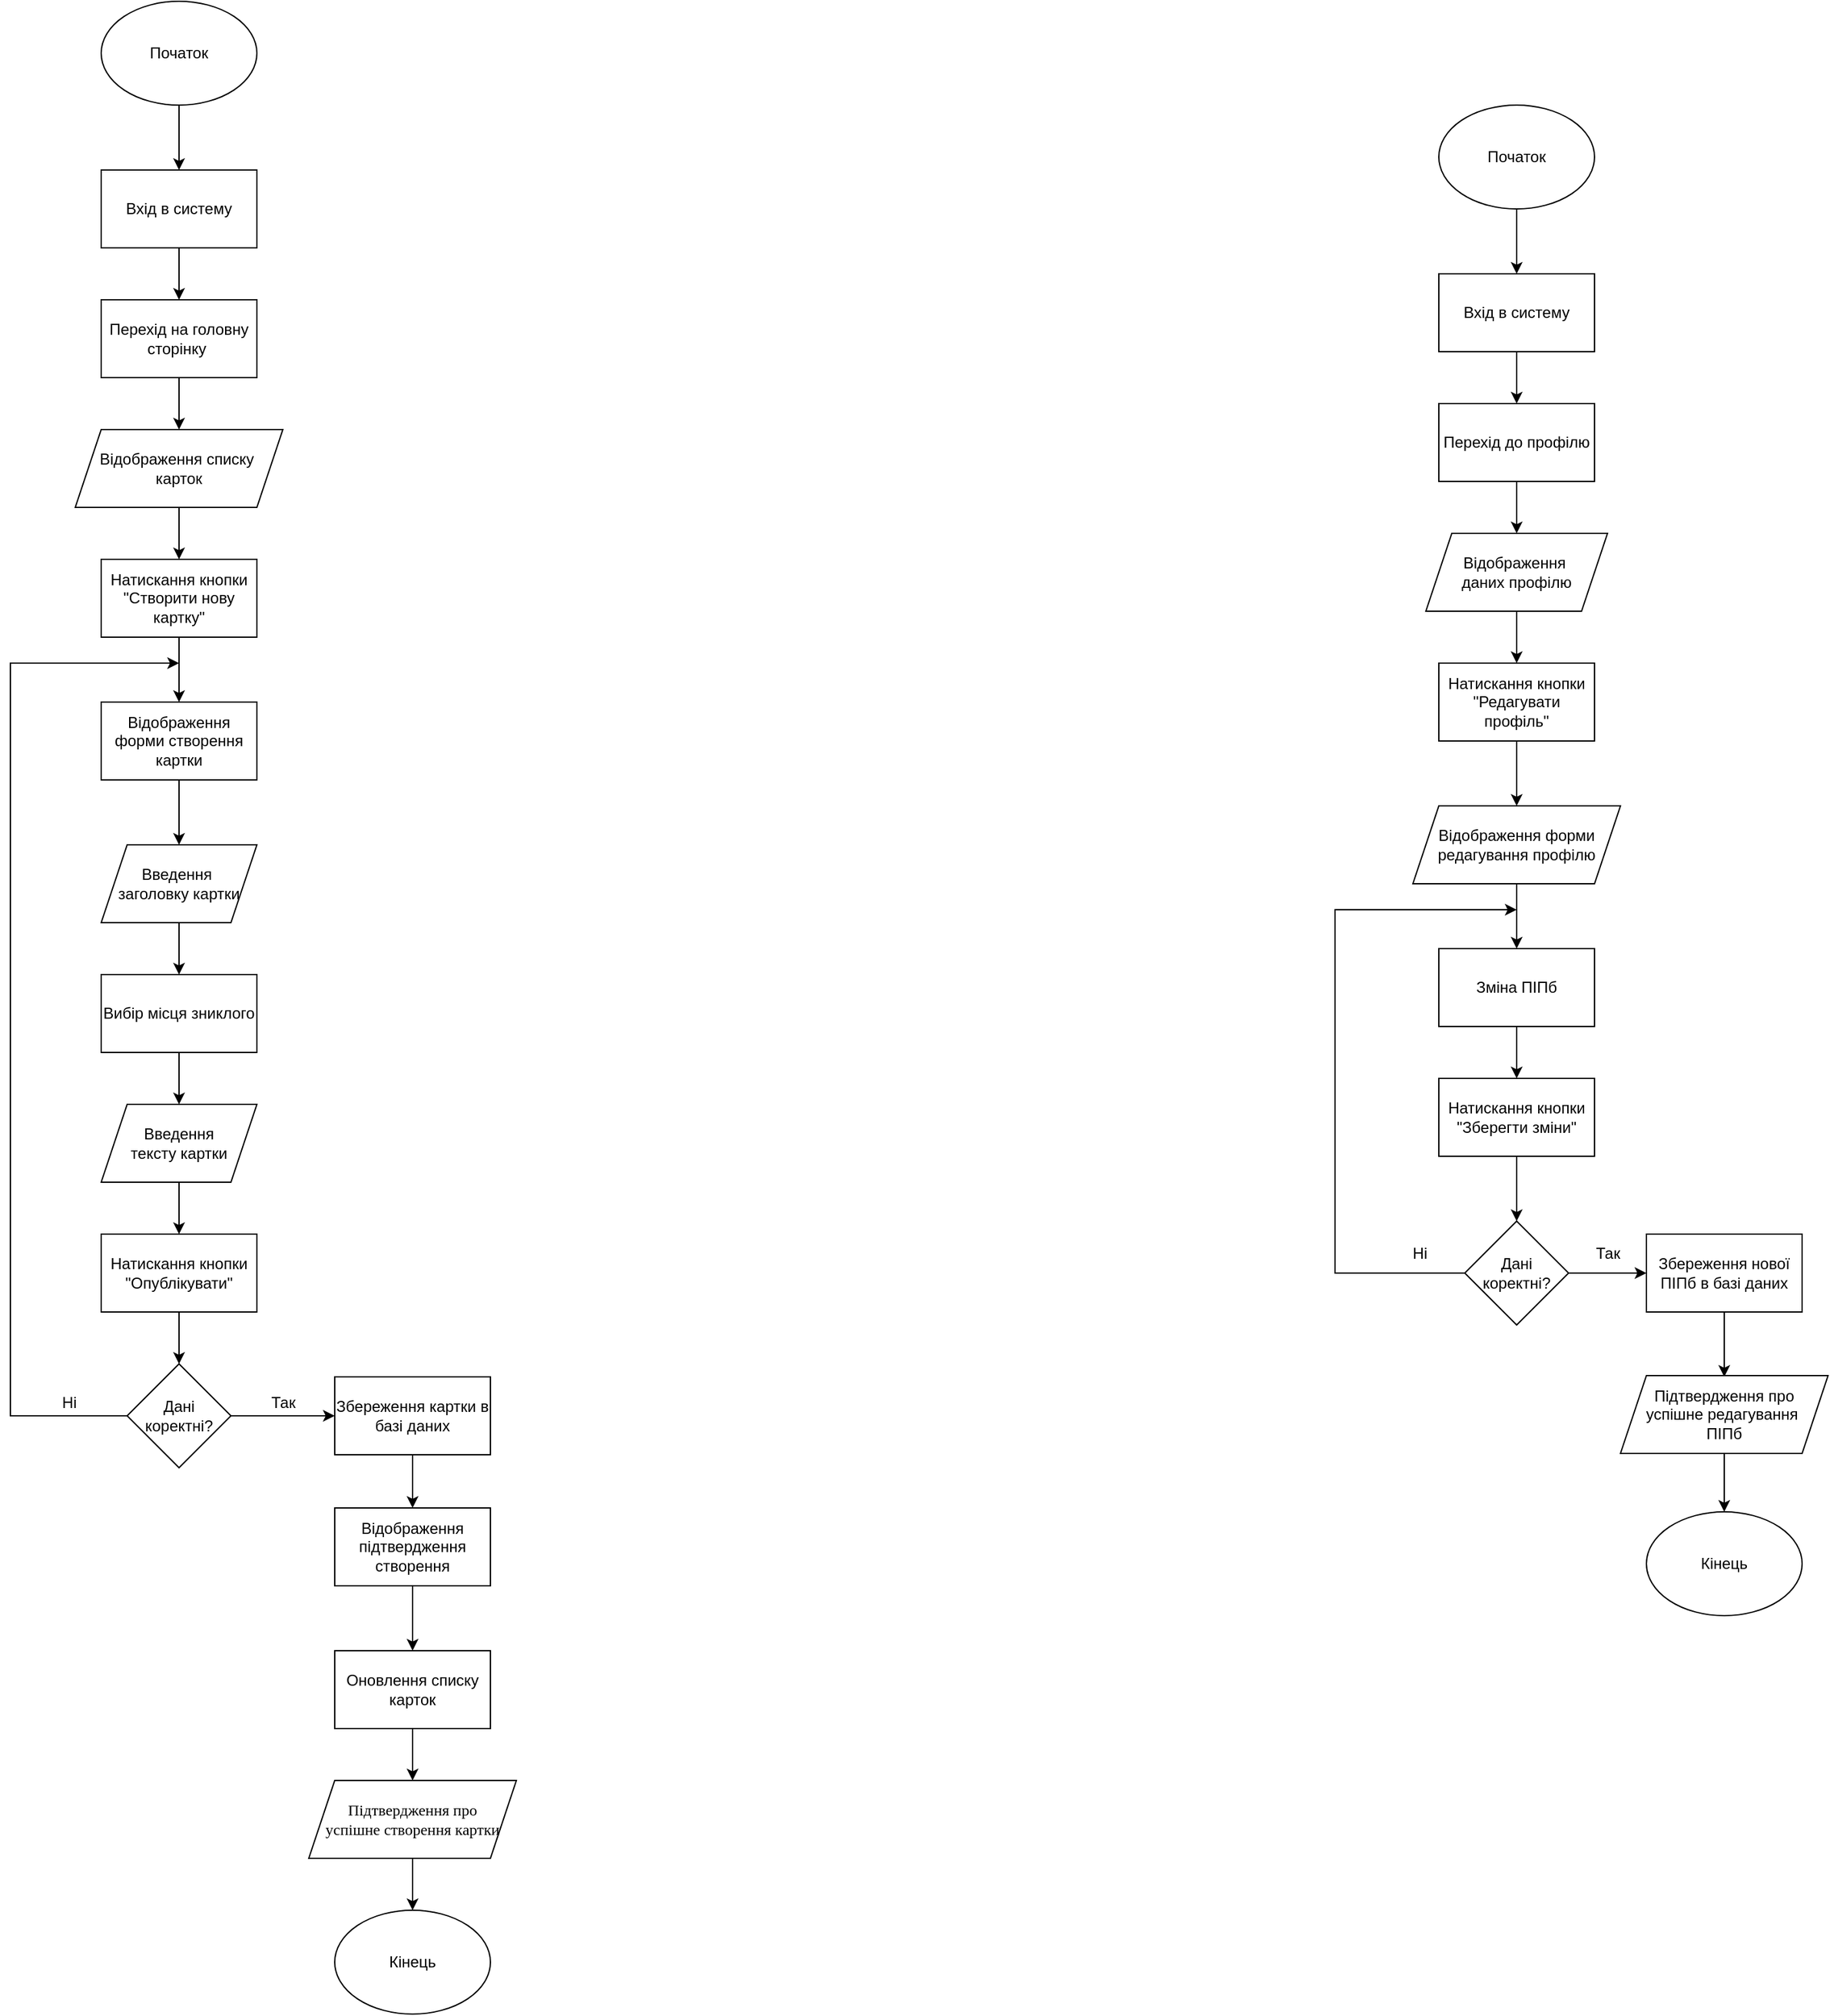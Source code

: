 <mxfile version="24.6.1" type="device">
  <diagram name="Сторінка-1" id="VfSigHIlXigz5TY4K7iH">
    <mxGraphModel dx="2933" dy="1449" grid="0" gridSize="10" guides="1" tooltips="1" connect="1" arrows="1" fold="1" page="0" pageScale="1" pageWidth="827" pageHeight="1169" background="none" math="0" shadow="0">
      <root>
        <mxCell id="0" />
        <mxCell id="1" parent="0" />
        <mxCell id="U90lkcQAft6ZCRrswfQR-62" value="" style="edgeStyle=orthogonalEdgeStyle;rounded=0;orthogonalLoop=1;jettySize=auto;html=1;" parent="1" source="U90lkcQAft6ZCRrswfQR-60" target="U90lkcQAft6ZCRrswfQR-61" edge="1">
          <mxGeometry relative="1" as="geometry" />
        </mxCell>
        <mxCell id="U90lkcQAft6ZCRrswfQR-60" value="Початок" style="ellipse;whiteSpace=wrap;html=1;" parent="1" vertex="1">
          <mxGeometry x="46" y="40" width="120" height="80" as="geometry" />
        </mxCell>
        <mxCell id="U90lkcQAft6ZCRrswfQR-64" value="" style="edgeStyle=orthogonalEdgeStyle;rounded=0;orthogonalLoop=1;jettySize=auto;html=1;" parent="1" source="U90lkcQAft6ZCRrswfQR-61" target="U90lkcQAft6ZCRrswfQR-63" edge="1">
          <mxGeometry relative="1" as="geometry" />
        </mxCell>
        <mxCell id="U90lkcQAft6ZCRrswfQR-61" value="Вхід в систему" style="whiteSpace=wrap;html=1;" parent="1" vertex="1">
          <mxGeometry x="46" y="170" width="120" height="60" as="geometry" />
        </mxCell>
        <mxCell id="U90lkcQAft6ZCRrswfQR-66" value="" style="edgeStyle=orthogonalEdgeStyle;rounded=0;orthogonalLoop=1;jettySize=auto;html=1;" parent="1" source="U90lkcQAft6ZCRrswfQR-63" target="U90lkcQAft6ZCRrswfQR-65" edge="1">
          <mxGeometry relative="1" as="geometry" />
        </mxCell>
        <mxCell id="U90lkcQAft6ZCRrswfQR-63" value="Перехід на головну сторінку&amp;nbsp;" style="whiteSpace=wrap;html=1;" parent="1" vertex="1">
          <mxGeometry x="46" y="270" width="120" height="60" as="geometry" />
        </mxCell>
        <mxCell id="U90lkcQAft6ZCRrswfQR-68" value="" style="edgeStyle=orthogonalEdgeStyle;rounded=0;orthogonalLoop=1;jettySize=auto;html=1;" parent="1" source="U90lkcQAft6ZCRrswfQR-65" target="U90lkcQAft6ZCRrswfQR-67" edge="1">
          <mxGeometry relative="1" as="geometry" />
        </mxCell>
        <mxCell id="U90lkcQAft6ZCRrswfQR-65" value="Відображення списку&amp;nbsp;&lt;div&gt;карток&lt;/div&gt;" style="shape=parallelogram;perimeter=parallelogramPerimeter;whiteSpace=wrap;html=1;fixedSize=1;" parent="1" vertex="1">
          <mxGeometry x="26" y="370" width="160" height="60" as="geometry" />
        </mxCell>
        <mxCell id="U90lkcQAft6ZCRrswfQR-70" value="" style="edgeStyle=orthogonalEdgeStyle;rounded=0;orthogonalLoop=1;jettySize=auto;html=1;" parent="1" source="U90lkcQAft6ZCRrswfQR-67" target="U90lkcQAft6ZCRrswfQR-69" edge="1">
          <mxGeometry relative="1" as="geometry" />
        </mxCell>
        <mxCell id="U90lkcQAft6ZCRrswfQR-67" value="Натискання кнопки &quot;Створити нову картку&quot;" style="whiteSpace=wrap;html=1;align=center;" parent="1" vertex="1">
          <mxGeometry x="46" y="470" width="120" height="60" as="geometry" />
        </mxCell>
        <mxCell id="U90lkcQAft6ZCRrswfQR-72" value="" style="edgeStyle=orthogonalEdgeStyle;rounded=0;orthogonalLoop=1;jettySize=auto;html=1;" parent="1" source="U90lkcQAft6ZCRrswfQR-69" target="U90lkcQAft6ZCRrswfQR-71" edge="1">
          <mxGeometry relative="1" as="geometry" />
        </mxCell>
        <mxCell id="U90lkcQAft6ZCRrswfQR-69" value="Відображення форми створення картки" style="whiteSpace=wrap;html=1;" parent="1" vertex="1">
          <mxGeometry x="46" y="580" width="120" height="60" as="geometry" />
        </mxCell>
        <mxCell id="U90lkcQAft6ZCRrswfQR-74" value="" style="edgeStyle=orthogonalEdgeStyle;rounded=0;orthogonalLoop=1;jettySize=auto;html=1;" parent="1" source="U90lkcQAft6ZCRrswfQR-71" target="U90lkcQAft6ZCRrswfQR-73" edge="1">
          <mxGeometry relative="1" as="geometry" />
        </mxCell>
        <mxCell id="U90lkcQAft6ZCRrswfQR-71" value="Введення&amp;nbsp;&lt;div&gt;заголовку картки&lt;/div&gt;" style="shape=parallelogram;perimeter=parallelogramPerimeter;whiteSpace=wrap;html=1;fixedSize=1;" parent="1" vertex="1">
          <mxGeometry x="46" y="690" width="120" height="60" as="geometry" />
        </mxCell>
        <mxCell id="U90lkcQAft6ZCRrswfQR-76" value="" style="edgeStyle=orthogonalEdgeStyle;rounded=0;orthogonalLoop=1;jettySize=auto;html=1;" parent="1" source="U90lkcQAft6ZCRrswfQR-73" target="U90lkcQAft6ZCRrswfQR-75" edge="1">
          <mxGeometry relative="1" as="geometry" />
        </mxCell>
        <mxCell id="U90lkcQAft6ZCRrswfQR-73" value="Вибір місця зниклого" style="whiteSpace=wrap;html=1;" parent="1" vertex="1">
          <mxGeometry x="46" y="790" width="120" height="60" as="geometry" />
        </mxCell>
        <mxCell id="U90lkcQAft6ZCRrswfQR-78" value="" style="edgeStyle=orthogonalEdgeStyle;rounded=0;orthogonalLoop=1;jettySize=auto;html=1;" parent="1" source="U90lkcQAft6ZCRrswfQR-75" target="U90lkcQAft6ZCRrswfQR-77" edge="1">
          <mxGeometry relative="1" as="geometry" />
        </mxCell>
        <mxCell id="U90lkcQAft6ZCRrswfQR-75" value="Введення&lt;div&gt;тексту картки&lt;/div&gt;" style="shape=parallelogram;perimeter=parallelogramPerimeter;whiteSpace=wrap;html=1;fixedSize=1;" parent="1" vertex="1">
          <mxGeometry x="46" y="890" width="120" height="60" as="geometry" />
        </mxCell>
        <mxCell id="U90lkcQAft6ZCRrswfQR-80" value="" style="edgeStyle=orthogonalEdgeStyle;rounded=0;orthogonalLoop=1;jettySize=auto;html=1;" parent="1" source="U90lkcQAft6ZCRrswfQR-77" target="U90lkcQAft6ZCRrswfQR-79" edge="1">
          <mxGeometry relative="1" as="geometry" />
        </mxCell>
        <mxCell id="U90lkcQAft6ZCRrswfQR-77" value="Натискання кнопки &quot;Опублікувати&quot;" style="whiteSpace=wrap;html=1;" parent="1" vertex="1">
          <mxGeometry x="46" y="990" width="120" height="60" as="geometry" />
        </mxCell>
        <mxCell id="U90lkcQAft6ZCRrswfQR-81" style="edgeStyle=orthogonalEdgeStyle;rounded=0;orthogonalLoop=1;jettySize=auto;html=1;exitX=0;exitY=0.5;exitDx=0;exitDy=0;" parent="1" source="U90lkcQAft6ZCRrswfQR-79" edge="1">
          <mxGeometry relative="1" as="geometry">
            <mxPoint x="106" y="550" as="targetPoint" />
            <Array as="points">
              <mxPoint x="-24" y="1130" />
              <mxPoint x="-24" y="550" />
            </Array>
          </mxGeometry>
        </mxCell>
        <mxCell id="U90lkcQAft6ZCRrswfQR-84" value="" style="edgeStyle=orthogonalEdgeStyle;rounded=0;orthogonalLoop=1;jettySize=auto;html=1;" parent="1" source="U90lkcQAft6ZCRrswfQR-79" target="U90lkcQAft6ZCRrswfQR-83" edge="1">
          <mxGeometry relative="1" as="geometry" />
        </mxCell>
        <mxCell id="U90lkcQAft6ZCRrswfQR-79" value="Дані коректні?" style="rhombus;whiteSpace=wrap;html=1;" parent="1" vertex="1">
          <mxGeometry x="66" y="1090" width="80" height="80" as="geometry" />
        </mxCell>
        <mxCell id="U90lkcQAft6ZCRrswfQR-82" value="Ні" style="text;html=1;align=center;verticalAlign=middle;resizable=0;points=[];autosize=1;strokeColor=none;fillColor=none;" parent="1" vertex="1">
          <mxGeometry x="6" y="1105" width="30" height="30" as="geometry" />
        </mxCell>
        <mxCell id="U90lkcQAft6ZCRrswfQR-86" value="" style="edgeStyle=orthogonalEdgeStyle;rounded=0;orthogonalLoop=1;jettySize=auto;html=1;" parent="1" source="U90lkcQAft6ZCRrswfQR-83" target="U90lkcQAft6ZCRrswfQR-85" edge="1">
          <mxGeometry relative="1" as="geometry" />
        </mxCell>
        <mxCell id="U90lkcQAft6ZCRrswfQR-83" value="Збереження картки в базі даних" style="whiteSpace=wrap;html=1;" parent="1" vertex="1">
          <mxGeometry x="226" y="1100" width="120" height="60" as="geometry" />
        </mxCell>
        <mxCell id="U90lkcQAft6ZCRrswfQR-88" value="" style="edgeStyle=orthogonalEdgeStyle;rounded=0;orthogonalLoop=1;jettySize=auto;html=1;" parent="1" source="U90lkcQAft6ZCRrswfQR-85" target="U90lkcQAft6ZCRrswfQR-87" edge="1">
          <mxGeometry relative="1" as="geometry" />
        </mxCell>
        <mxCell id="U90lkcQAft6ZCRrswfQR-85" value="Відображення підтвердження створення" style="whiteSpace=wrap;html=1;" parent="1" vertex="1">
          <mxGeometry x="226" y="1201" width="120" height="60" as="geometry" />
        </mxCell>
        <mxCell id="U90lkcQAft6ZCRrswfQR-91" value="" style="edgeStyle=orthogonalEdgeStyle;rounded=0;orthogonalLoop=1;jettySize=auto;html=1;" parent="1" source="U90lkcQAft6ZCRrswfQR-87" target="U90lkcQAft6ZCRrswfQR-90" edge="1">
          <mxGeometry relative="1" as="geometry" />
        </mxCell>
        <mxCell id="U90lkcQAft6ZCRrswfQR-87" value="Оновлення списку карток" style="whiteSpace=wrap;html=1;" parent="1" vertex="1">
          <mxGeometry x="226" y="1311" width="120" height="60" as="geometry" />
        </mxCell>
        <mxCell id="U90lkcQAft6ZCRrswfQR-89" value="Так" style="text;html=1;align=center;verticalAlign=middle;resizable=0;points=[];autosize=1;strokeColor=none;fillColor=none;" parent="1" vertex="1">
          <mxGeometry x="166" y="1105" width="40" height="30" as="geometry" />
        </mxCell>
        <mxCell id="U90lkcQAft6ZCRrswfQR-90" value="&lt;span id=&quot;docs-internal-guid-d59dab31-7fff-8128-1e36-32dec2264932&quot;&gt;&lt;span style=&quot;font-family: &amp;quot;Times New Roman&amp;quot;, serif; background-color: transparent; font-variant-numeric: normal; font-variant-east-asian: normal; font-variant-alternates: normal; font-variant-position: normal; vertical-align: baseline; white-space-collapse: preserve;&quot;&gt;&lt;font style=&quot;font-size: 12px;&quot;&gt; Підтвердження про &lt;/font&gt;&lt;/span&gt;&lt;/span&gt;&lt;div&gt;&lt;span&gt;&lt;span style=&quot;font-family: &amp;quot;Times New Roman&amp;quot;, serif; background-color: transparent; font-variant-numeric: normal; font-variant-east-asian: normal; font-variant-alternates: normal; font-variant-position: normal; vertical-align: baseline; white-space-collapse: preserve;&quot;&gt;&lt;font style=&quot;font-size: 12px;&quot;&gt;успішне створення картки&lt;/font&gt;&lt;/span&gt;&lt;/span&gt;&lt;/div&gt;" style="shape=parallelogram;perimeter=parallelogramPerimeter;whiteSpace=wrap;html=1;fixedSize=1;" parent="1" vertex="1">
          <mxGeometry x="206" y="1411" width="160" height="60" as="geometry" />
        </mxCell>
        <mxCell id="U90lkcQAft6ZCRrswfQR-92" value="Кінець" style="ellipse;whiteSpace=wrap;html=1;" parent="1" vertex="1">
          <mxGeometry x="226" y="1511" width="120" height="80" as="geometry" />
        </mxCell>
        <mxCell id="U90lkcQAft6ZCRrswfQR-93" style="edgeStyle=orthogonalEdgeStyle;rounded=0;orthogonalLoop=1;jettySize=auto;html=1;exitX=0.5;exitY=1;exitDx=0;exitDy=0;entryX=0.5;entryY=0;entryDx=0;entryDy=0;" parent="1" source="U90lkcQAft6ZCRrswfQR-90" target="U90lkcQAft6ZCRrswfQR-92" edge="1">
          <mxGeometry relative="1" as="geometry">
            <mxPoint x="286" y="1481" as="sourcePoint" />
          </mxGeometry>
        </mxCell>
        <mxCell id="U90lkcQAft6ZCRrswfQR-95" value="" style="edgeStyle=orthogonalEdgeStyle;rounded=0;orthogonalLoop=1;jettySize=auto;html=1;" parent="1" source="U90lkcQAft6ZCRrswfQR-96" target="U90lkcQAft6ZCRrswfQR-97" edge="1">
          <mxGeometry relative="1" as="geometry" />
        </mxCell>
        <mxCell id="U90lkcQAft6ZCRrswfQR-96" value="Початок" style="ellipse;whiteSpace=wrap;html=1;" parent="1" vertex="1">
          <mxGeometry x="1077" y="120" width="120" height="80" as="geometry" />
        </mxCell>
        <mxCell id="U90lkcQAft6ZCRrswfQR-99" value="" style="edgeStyle=orthogonalEdgeStyle;rounded=0;orthogonalLoop=1;jettySize=auto;html=1;" parent="1" source="U90lkcQAft6ZCRrswfQR-97" target="U90lkcQAft6ZCRrswfQR-98" edge="1">
          <mxGeometry relative="1" as="geometry" />
        </mxCell>
        <mxCell id="U90lkcQAft6ZCRrswfQR-97" value="Вхід в систему" style="whiteSpace=wrap;html=1;" parent="1" vertex="1">
          <mxGeometry x="1077" y="250" width="120" height="60" as="geometry" />
        </mxCell>
        <mxCell id="U90lkcQAft6ZCRrswfQR-101" value="" style="edgeStyle=orthogonalEdgeStyle;rounded=0;orthogonalLoop=1;jettySize=auto;html=1;" parent="1" source="U90lkcQAft6ZCRrswfQR-98" target="U90lkcQAft6ZCRrswfQR-100" edge="1">
          <mxGeometry relative="1" as="geometry" />
        </mxCell>
        <mxCell id="U90lkcQAft6ZCRrswfQR-98" value="Перехід до профілю" style="whiteSpace=wrap;html=1;" parent="1" vertex="1">
          <mxGeometry x="1077" y="350" width="120" height="60" as="geometry" />
        </mxCell>
        <mxCell id="U90lkcQAft6ZCRrswfQR-103" value="" style="edgeStyle=orthogonalEdgeStyle;rounded=0;orthogonalLoop=1;jettySize=auto;html=1;" parent="1" source="U90lkcQAft6ZCRrswfQR-100" target="U90lkcQAft6ZCRrswfQR-102" edge="1">
          <mxGeometry relative="1" as="geometry" />
        </mxCell>
        <mxCell id="U90lkcQAft6ZCRrswfQR-100" value="Відображення&amp;nbsp;&lt;div&gt;даних профілю&lt;/div&gt;" style="shape=parallelogram;perimeter=parallelogramPerimeter;whiteSpace=wrap;html=1;fixedSize=1;" parent="1" vertex="1">
          <mxGeometry x="1067" y="450" width="140" height="60" as="geometry" />
        </mxCell>
        <mxCell id="U90lkcQAft6ZCRrswfQR-107" value="" style="edgeStyle=orthogonalEdgeStyle;rounded=0;orthogonalLoop=1;jettySize=auto;html=1;" parent="1" source="U90lkcQAft6ZCRrswfQR-102" target="U90lkcQAft6ZCRrswfQR-106" edge="1">
          <mxGeometry relative="1" as="geometry" />
        </mxCell>
        <mxCell id="U90lkcQAft6ZCRrswfQR-102" value="Натискання кнопки &quot;Редагувати профіль&quot;" style="whiteSpace=wrap;html=1;" parent="1" vertex="1">
          <mxGeometry x="1077" y="550" width="120" height="60" as="geometry" />
        </mxCell>
        <mxCell id="U90lkcQAft6ZCRrswfQR-109" value="" style="edgeStyle=orthogonalEdgeStyle;rounded=0;orthogonalLoop=1;jettySize=auto;html=1;" parent="1" source="U90lkcQAft6ZCRrswfQR-106" target="U90lkcQAft6ZCRrswfQR-108" edge="1">
          <mxGeometry relative="1" as="geometry" />
        </mxCell>
        <mxCell id="U90lkcQAft6ZCRrswfQR-106" value="Відображення форми редагування профілю" style="shape=parallelogram;perimeter=parallelogramPerimeter;whiteSpace=wrap;html=1;fixedSize=1;" parent="1" vertex="1">
          <mxGeometry x="1057" y="660" width="160" height="60" as="geometry" />
        </mxCell>
        <mxCell id="U90lkcQAft6ZCRrswfQR-111" value="" style="edgeStyle=orthogonalEdgeStyle;rounded=0;orthogonalLoop=1;jettySize=auto;html=1;" parent="1" source="U90lkcQAft6ZCRrswfQR-108" target="U90lkcQAft6ZCRrswfQR-110" edge="1">
          <mxGeometry relative="1" as="geometry" />
        </mxCell>
        <mxCell id="U90lkcQAft6ZCRrswfQR-108" value="Зміна ПІПб" style="whiteSpace=wrap;html=1;" parent="1" vertex="1">
          <mxGeometry x="1077" y="770" width="120" height="60" as="geometry" />
        </mxCell>
        <mxCell id="U90lkcQAft6ZCRrswfQR-113" value="" style="edgeStyle=orthogonalEdgeStyle;rounded=0;orthogonalLoop=1;jettySize=auto;html=1;" parent="1" source="U90lkcQAft6ZCRrswfQR-110" target="U90lkcQAft6ZCRrswfQR-112" edge="1">
          <mxGeometry relative="1" as="geometry" />
        </mxCell>
        <mxCell id="U90lkcQAft6ZCRrswfQR-110" value="Натискання кнопки &quot;Зберегти зміни&quot;" style="whiteSpace=wrap;html=1;" parent="1" vertex="1">
          <mxGeometry x="1077" y="870" width="120" height="60" as="geometry" />
        </mxCell>
        <mxCell id="U90lkcQAft6ZCRrswfQR-114" style="edgeStyle=orthogonalEdgeStyle;rounded=0;orthogonalLoop=1;jettySize=auto;html=1;exitX=0;exitY=0.5;exitDx=0;exitDy=0;" parent="1" source="U90lkcQAft6ZCRrswfQR-112" edge="1">
          <mxGeometry relative="1" as="geometry">
            <mxPoint x="1137" y="740" as="targetPoint" />
            <mxPoint x="1107" y="1020" as="sourcePoint" />
            <Array as="points">
              <mxPoint x="997" y="1020" />
              <mxPoint x="997" y="740" />
            </Array>
          </mxGeometry>
        </mxCell>
        <mxCell id="U90lkcQAft6ZCRrswfQR-118" value="" style="edgeStyle=orthogonalEdgeStyle;rounded=0;orthogonalLoop=1;jettySize=auto;html=1;" parent="1" source="U90lkcQAft6ZCRrswfQR-112" target="U90lkcQAft6ZCRrswfQR-117" edge="1">
          <mxGeometry relative="1" as="geometry" />
        </mxCell>
        <mxCell id="U90lkcQAft6ZCRrswfQR-112" value="Дані коректні?" style="rhombus;whiteSpace=wrap;html=1;" parent="1" vertex="1">
          <mxGeometry x="1097" y="980" width="80" height="80" as="geometry" />
        </mxCell>
        <mxCell id="U90lkcQAft6ZCRrswfQR-116" value="Ні" style="text;html=1;align=center;verticalAlign=middle;resizable=0;points=[];autosize=1;strokeColor=none;fillColor=none;" parent="1" vertex="1">
          <mxGeometry x="1047" y="990" width="30" height="30" as="geometry" />
        </mxCell>
        <mxCell id="U90lkcQAft6ZCRrswfQR-121" value="" style="edgeStyle=orthogonalEdgeStyle;rounded=0;orthogonalLoop=1;jettySize=auto;html=1;" parent="1" source="U90lkcQAft6ZCRrswfQR-117" edge="1">
          <mxGeometry relative="1" as="geometry">
            <mxPoint x="1297" y="1100" as="targetPoint" />
          </mxGeometry>
        </mxCell>
        <mxCell id="U90lkcQAft6ZCRrswfQR-117" value="Збереження нової ПІПб&amp;nbsp;в базі даних" style="whiteSpace=wrap;html=1;" parent="1" vertex="1">
          <mxGeometry x="1237" y="990" width="120" height="60" as="geometry" />
        </mxCell>
        <mxCell id="U90lkcQAft6ZCRrswfQR-119" value="Так" style="text;html=1;align=center;verticalAlign=middle;resizable=0;points=[];autosize=1;strokeColor=none;fillColor=none;" parent="1" vertex="1">
          <mxGeometry x="1187" y="990" width="40" height="30" as="geometry" />
        </mxCell>
        <mxCell id="U90lkcQAft6ZCRrswfQR-127" style="edgeStyle=orthogonalEdgeStyle;rounded=0;orthogonalLoop=1;jettySize=auto;html=1;exitX=0.5;exitY=1;exitDx=0;exitDy=0;entryX=0.5;entryY=0;entryDx=0;entryDy=0;" parent="1" source="U90lkcQAft6ZCRrswfQR-124" target="U90lkcQAft6ZCRrswfQR-126" edge="1">
          <mxGeometry relative="1" as="geometry" />
        </mxCell>
        <mxCell id="U90lkcQAft6ZCRrswfQR-124" value="Підтвердження про успішне&amp;nbsp;редагування&amp;nbsp;&lt;div&gt;ПІПб&lt;/div&gt;" style="shape=parallelogram;perimeter=parallelogramPerimeter;whiteSpace=wrap;html=1;fixedSize=1;" parent="1" vertex="1">
          <mxGeometry x="1217" y="1099" width="160" height="60" as="geometry" />
        </mxCell>
        <mxCell id="U90lkcQAft6ZCRrswfQR-126" value="Кінець" style="ellipse;whiteSpace=wrap;html=1;" parent="1" vertex="1">
          <mxGeometry x="1237" y="1204" width="120" height="80" as="geometry" />
        </mxCell>
      </root>
    </mxGraphModel>
  </diagram>
</mxfile>
